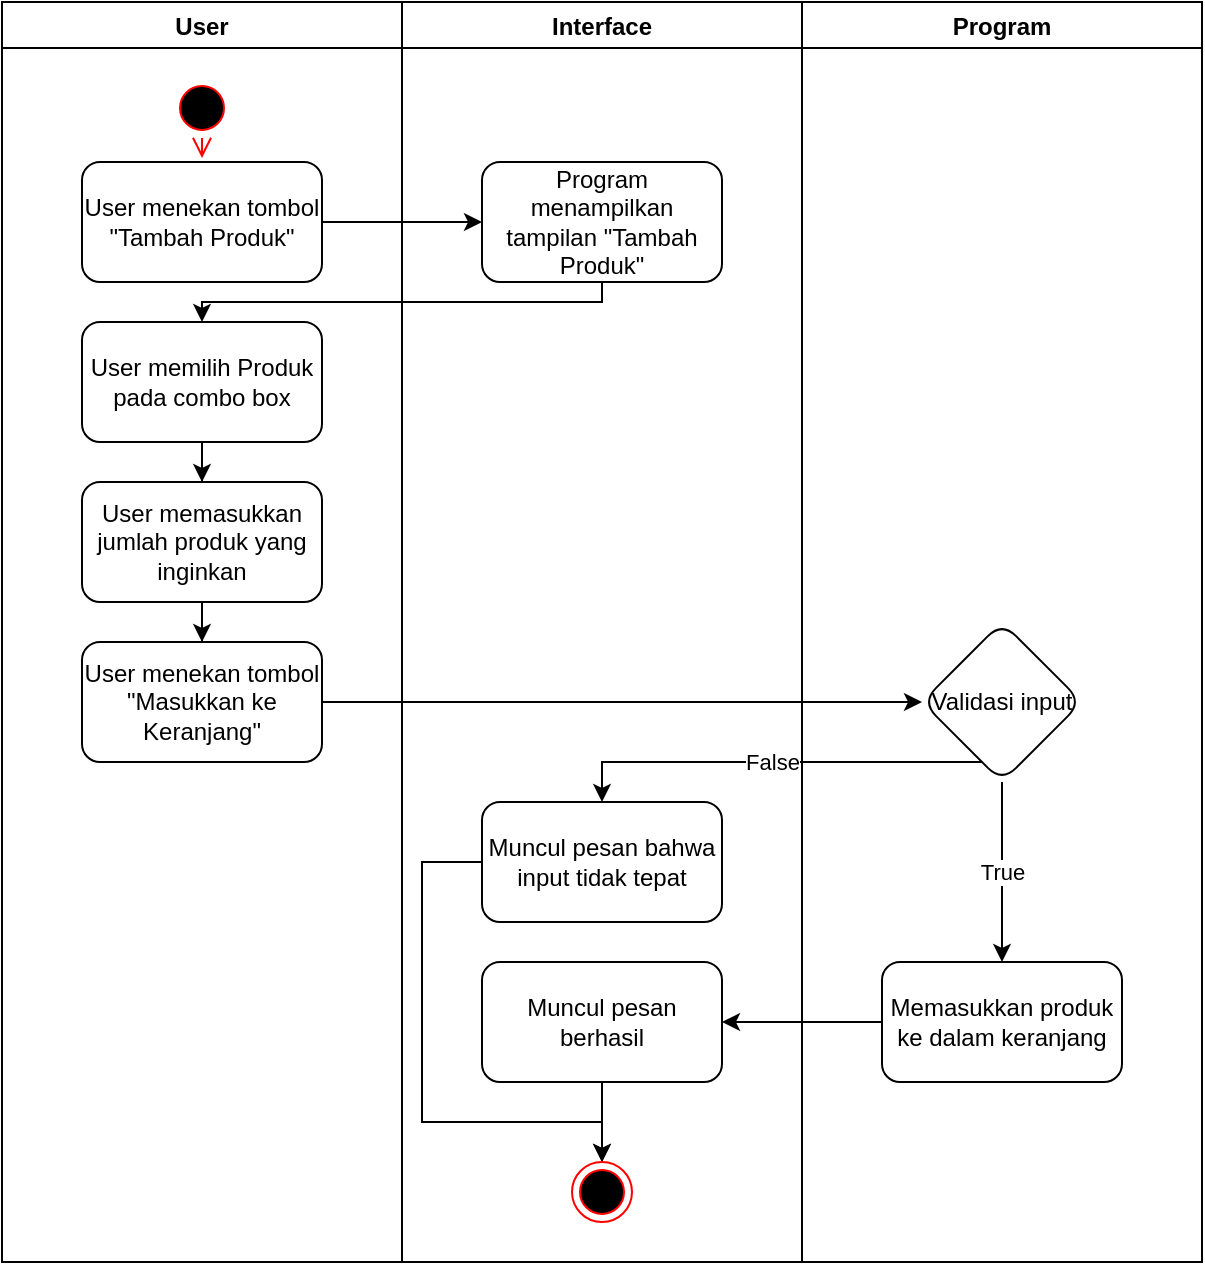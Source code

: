 <mxfile version="16.2.1" type="device"><diagram id="jfPEnC39YxAkHPxavCRk" name="Page-1"><mxGraphModel dx="828" dy="493" grid="1" gridSize="10" guides="1" tooltips="1" connect="1" arrows="1" fold="1" page="1" pageScale="1" pageWidth="850" pageHeight="1100" math="0" shadow="0"><root><mxCell id="0"/><mxCell id="1" parent="0"/><mxCell id="KQI5RUebgoX9cTgk_1tt-1" value="User" style="swimlane;" parent="1" vertex="1"><mxGeometry x="80" y="50" width="200" height="630" as="geometry"/></mxCell><mxCell id="KQI5RUebgoX9cTgk_1tt-4" value="" style="ellipse;html=1;shape=startState;fillColor=#000000;strokeColor=#ff0000;" parent="KQI5RUebgoX9cTgk_1tt-1" vertex="1"><mxGeometry x="85" y="38" width="30" height="30" as="geometry"/></mxCell><mxCell id="KQI5RUebgoX9cTgk_1tt-5" value="" style="edgeStyle=orthogonalEdgeStyle;html=1;verticalAlign=bottom;endArrow=open;endSize=8;strokeColor=#ff0000;rounded=0;entryX=0.5;entryY=0;entryDx=0;entryDy=0;" parent="KQI5RUebgoX9cTgk_1tt-1" source="KQI5RUebgoX9cTgk_1tt-4" edge="1"><mxGeometry relative="1" as="geometry"><mxPoint x="100" y="78" as="targetPoint"/></mxGeometry></mxCell><mxCell id="KQI5RUebgoX9cTgk_1tt-28" value="User menekan tombol &quot;Tambah Produk&quot;" style="whiteSpace=wrap;html=1;rounded=1;" parent="KQI5RUebgoX9cTgk_1tt-1" vertex="1"><mxGeometry x="40" y="80" width="120" height="60" as="geometry"/></mxCell><mxCell id="KQI5RUebgoX9cTgk_1tt-35" value="" style="edgeStyle=orthogonalEdgeStyle;rounded=0;orthogonalLoop=1;jettySize=auto;html=1;" parent="KQI5RUebgoX9cTgk_1tt-1" source="KQI5RUebgoX9cTgk_1tt-32" target="KQI5RUebgoX9cTgk_1tt-34" edge="1"><mxGeometry relative="1" as="geometry"/></mxCell><mxCell id="KQI5RUebgoX9cTgk_1tt-32" value="User memilih Produk pada combo box" style="whiteSpace=wrap;html=1;rounded=1;" parent="KQI5RUebgoX9cTgk_1tt-1" vertex="1"><mxGeometry x="40" y="160" width="120" height="60" as="geometry"/></mxCell><mxCell id="KQI5RUebgoX9cTgk_1tt-37" value="" style="edgeStyle=orthogonalEdgeStyle;rounded=0;orthogonalLoop=1;jettySize=auto;html=1;" parent="KQI5RUebgoX9cTgk_1tt-1" source="KQI5RUebgoX9cTgk_1tt-34" target="KQI5RUebgoX9cTgk_1tt-36" edge="1"><mxGeometry relative="1" as="geometry"/></mxCell><mxCell id="KQI5RUebgoX9cTgk_1tt-34" value="User memasukkan jumlah produk yang inginkan" style="whiteSpace=wrap;html=1;rounded=1;" parent="KQI5RUebgoX9cTgk_1tt-1" vertex="1"><mxGeometry x="40" y="240" width="120" height="60" as="geometry"/></mxCell><mxCell id="KQI5RUebgoX9cTgk_1tt-36" value="User menekan tombol &quot;Masukkan ke Keranjang&quot;" style="whiteSpace=wrap;html=1;rounded=1;" parent="KQI5RUebgoX9cTgk_1tt-1" vertex="1"><mxGeometry x="40" y="320" width="120" height="60" as="geometry"/></mxCell><mxCell id="KQI5RUebgoX9cTgk_1tt-2" value="Interface" style="swimlane;" parent="1" vertex="1"><mxGeometry x="280" y="50" width="200" height="630" as="geometry"/></mxCell><mxCell id="KQI5RUebgoX9cTgk_1tt-30" value="Program menampilkan tampilan &quot;Tambah Produk&quot;" style="whiteSpace=wrap;html=1;rounded=1;" parent="KQI5RUebgoX9cTgk_1tt-2" vertex="1"><mxGeometry x="40" y="80" width="120" height="60" as="geometry"/></mxCell><mxCell id="KQI5RUebgoX9cTgk_1tt-51" style="edgeStyle=orthogonalEdgeStyle;rounded=0;orthogonalLoop=1;jettySize=auto;html=1;" parent="KQI5RUebgoX9cTgk_1tt-2" source="KQI5RUebgoX9cTgk_1tt-45" target="KQI5RUebgoX9cTgk_1tt-49" edge="1"><mxGeometry relative="1" as="geometry"><Array as="points"><mxPoint x="10" y="430"/><mxPoint x="10" y="560"/><mxPoint x="100" y="560"/></Array></mxGeometry></mxCell><mxCell id="KQI5RUebgoX9cTgk_1tt-45" value="Muncul pesan bahwa input tidak tepat" style="whiteSpace=wrap;html=1;rounded=1;" parent="KQI5RUebgoX9cTgk_1tt-2" vertex="1"><mxGeometry x="40" y="400" width="120" height="60" as="geometry"/></mxCell><mxCell id="KQI5RUebgoX9cTgk_1tt-50" value="" style="edgeStyle=orthogonalEdgeStyle;rounded=0;orthogonalLoop=1;jettySize=auto;html=1;" parent="KQI5RUebgoX9cTgk_1tt-2" source="KQI5RUebgoX9cTgk_1tt-47" target="KQI5RUebgoX9cTgk_1tt-49" edge="1"><mxGeometry relative="1" as="geometry"/></mxCell><mxCell id="KQI5RUebgoX9cTgk_1tt-47" value="Muncul pesan berhasil" style="whiteSpace=wrap;html=1;rounded=1;" parent="KQI5RUebgoX9cTgk_1tt-2" vertex="1"><mxGeometry x="40" y="480" width="120" height="60" as="geometry"/></mxCell><mxCell id="KQI5RUebgoX9cTgk_1tt-49" value="" style="ellipse;html=1;shape=endState;fillColor=#000000;strokeColor=#ff0000;" parent="KQI5RUebgoX9cTgk_1tt-2" vertex="1"><mxGeometry x="85" y="580" width="30" height="30" as="geometry"/></mxCell><mxCell id="KQI5RUebgoX9cTgk_1tt-3" value="Program" style="swimlane;" parent="1" vertex="1"><mxGeometry x="480" y="50" width="200" height="630" as="geometry"/></mxCell><mxCell id="KQI5RUebgoX9cTgk_1tt-40" value="Validasi input" style="rhombus;whiteSpace=wrap;html=1;rounded=1;" parent="KQI5RUebgoX9cTgk_1tt-3" vertex="1"><mxGeometry x="60" y="310" width="80" height="80" as="geometry"/></mxCell><mxCell id="KQI5RUebgoX9cTgk_1tt-43" value="Memasukkan produk ke dalam keranjang" style="whiteSpace=wrap;html=1;rounded=1;" parent="KQI5RUebgoX9cTgk_1tt-3" vertex="1"><mxGeometry x="40" y="480" width="120" height="60" as="geometry"/></mxCell><mxCell id="KQI5RUebgoX9cTgk_1tt-44" value="True" style="edgeStyle=orthogonalEdgeStyle;rounded=0;orthogonalLoop=1;jettySize=auto;html=1;" parent="KQI5RUebgoX9cTgk_1tt-3" source="KQI5RUebgoX9cTgk_1tt-40" target="KQI5RUebgoX9cTgk_1tt-43" edge="1"><mxGeometry relative="1" as="geometry"/></mxCell><mxCell id="KQI5RUebgoX9cTgk_1tt-31" value="" style="edgeStyle=orthogonalEdgeStyle;rounded=0;orthogonalLoop=1;jettySize=auto;html=1;" parent="1" source="KQI5RUebgoX9cTgk_1tt-28" target="KQI5RUebgoX9cTgk_1tt-30" edge="1"><mxGeometry relative="1" as="geometry"/></mxCell><mxCell id="KQI5RUebgoX9cTgk_1tt-33" value="" style="edgeStyle=orthogonalEdgeStyle;rounded=0;orthogonalLoop=1;jettySize=auto;html=1;" parent="1" source="KQI5RUebgoX9cTgk_1tt-30" target="KQI5RUebgoX9cTgk_1tt-32" edge="1"><mxGeometry relative="1" as="geometry"><Array as="points"><mxPoint x="380" y="200"/><mxPoint x="180" y="200"/></Array></mxGeometry></mxCell><mxCell id="KQI5RUebgoX9cTgk_1tt-41" value="" style="edgeStyle=orthogonalEdgeStyle;rounded=0;orthogonalLoop=1;jettySize=auto;html=1;" parent="1" source="KQI5RUebgoX9cTgk_1tt-36" target="KQI5RUebgoX9cTgk_1tt-40" edge="1"><mxGeometry relative="1" as="geometry"/></mxCell><mxCell id="KQI5RUebgoX9cTgk_1tt-46" value="False" style="edgeStyle=orthogonalEdgeStyle;rounded=0;orthogonalLoop=1;jettySize=auto;html=1;" parent="1" source="KQI5RUebgoX9cTgk_1tt-40" target="KQI5RUebgoX9cTgk_1tt-45" edge="1"><mxGeometry relative="1" as="geometry"><Array as="points"><mxPoint x="380" y="430"/></Array></mxGeometry></mxCell><mxCell id="KQI5RUebgoX9cTgk_1tt-48" value="" style="edgeStyle=orthogonalEdgeStyle;rounded=0;orthogonalLoop=1;jettySize=auto;html=1;" parent="1" source="KQI5RUebgoX9cTgk_1tt-43" target="KQI5RUebgoX9cTgk_1tt-47" edge="1"><mxGeometry relative="1" as="geometry"/></mxCell></root></mxGraphModel></diagram></mxfile>